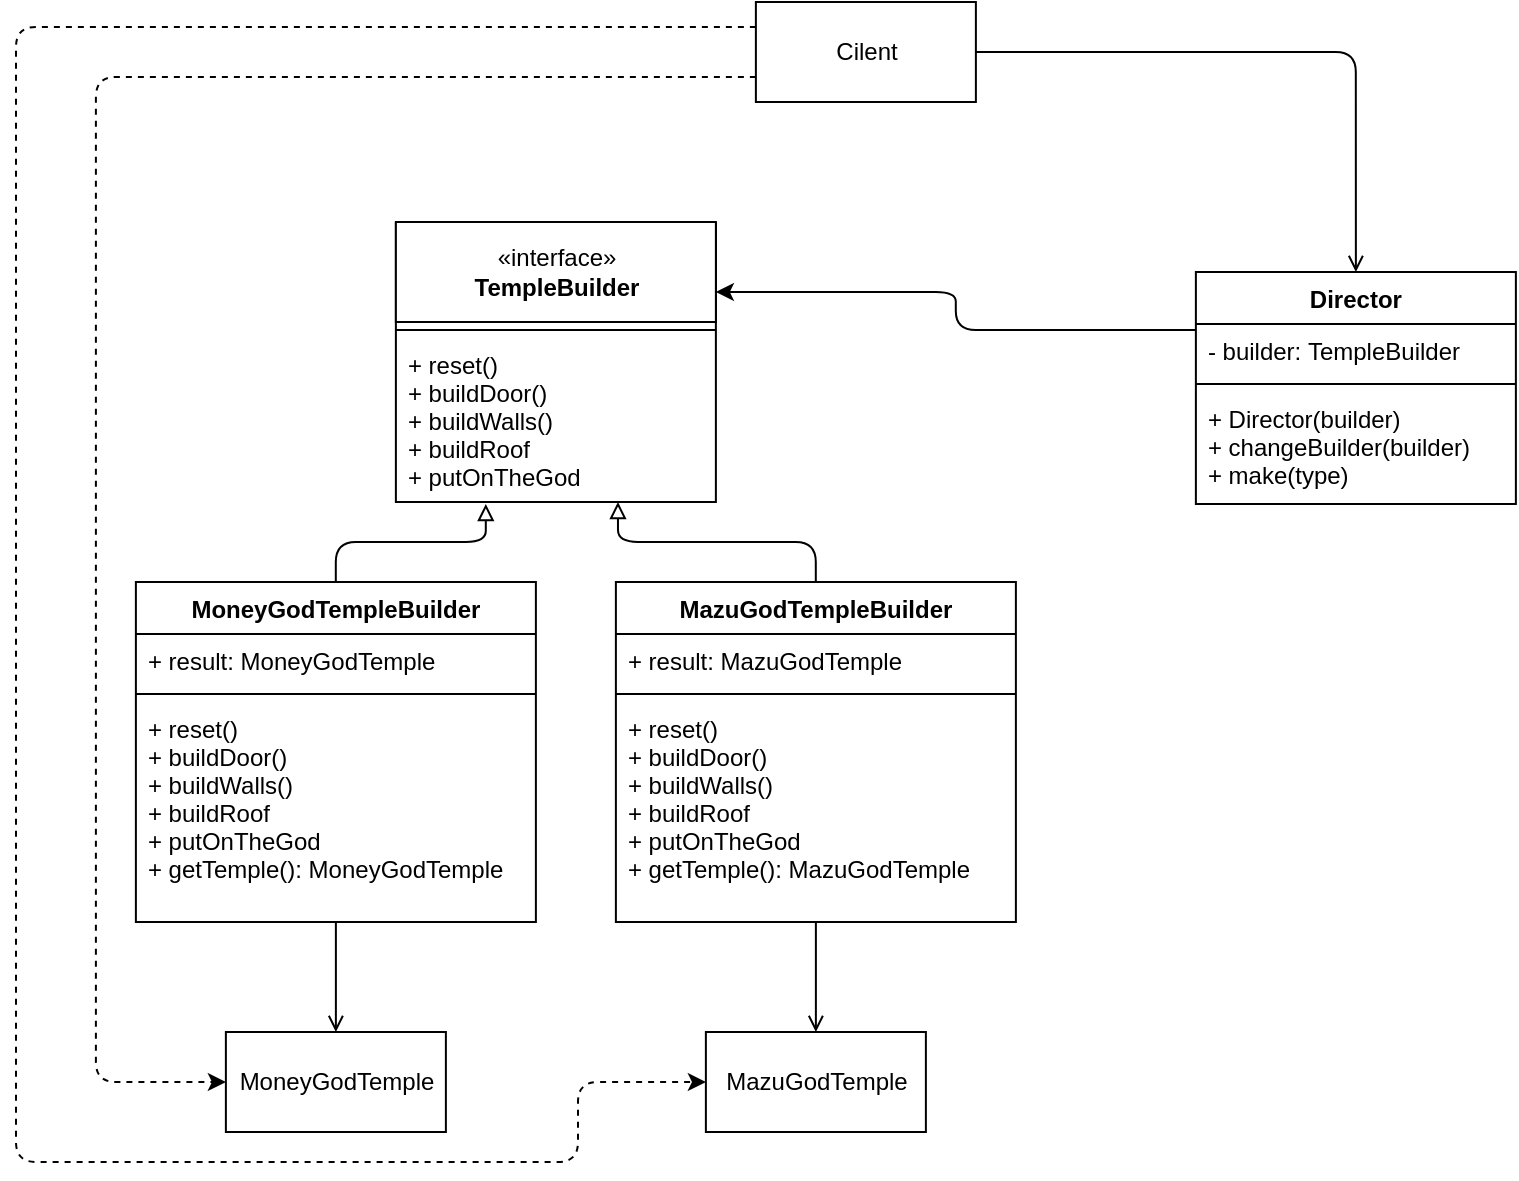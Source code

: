 <mxfile>
    <diagram id="C5RBs43oDa-KdzZeNtuy" name="Page-1">
        <mxGraphModel dx="1616" dy="582" grid="1" gridSize="10" guides="1" tooltips="1" connect="1" arrows="1" fold="1" page="1" pageScale="1" pageWidth="827" pageHeight="1169" math="0" shadow="0">
            <root>
                <mxCell id="WIyWlLk6GJQsqaUBKTNV-0"/>
                <mxCell id="WIyWlLk6GJQsqaUBKTNV-1" parent="WIyWlLk6GJQsqaUBKTNV-0"/>
                <mxCell id="CilM16NHA7BIHXgF7O5n-0" value="Classname" style="swimlane;fontStyle=1;align=center;verticalAlign=top;childLayout=stackLayout;horizontal=1;startSize=0;horizontalStack=0;resizeParent=1;resizeParentMax=0;resizeLast=0;collapsible=1;marginBottom=0;" parent="WIyWlLk6GJQsqaUBKTNV-1" vertex="1">
                    <mxGeometry x="228.94" y="170" width="160" height="140" as="geometry"/>
                </mxCell>
                <mxCell id="CilM16NHA7BIHXgF7O5n-4" value="«interface»&lt;br&gt;&lt;b&gt;TempleBuilder&lt;/b&gt;" style="html=1;" parent="CilM16NHA7BIHXgF7O5n-0" vertex="1">
                    <mxGeometry width="160" height="50" as="geometry"/>
                </mxCell>
                <mxCell id="CilM16NHA7BIHXgF7O5n-2" value="" style="line;strokeWidth=1;fillColor=none;align=left;verticalAlign=middle;spacingTop=-1;spacingLeft=3;spacingRight=3;rotatable=0;labelPosition=right;points=[];portConstraint=eastwest;" parent="CilM16NHA7BIHXgF7O5n-0" vertex="1">
                    <mxGeometry y="50" width="160" height="8" as="geometry"/>
                </mxCell>
                <mxCell id="CilM16NHA7BIHXgF7O5n-3" value="+ reset()&#10;+ buildDoor()&#10;+ buildWalls()&#10;+ buildRoof&#10;+ putOnTheGod" style="text;strokeColor=none;fillColor=none;align=left;verticalAlign=top;spacingLeft=4;spacingRight=4;overflow=hidden;rotatable=0;points=[[0,0.5],[1,0.5]];portConstraint=eastwest;" parent="CilM16NHA7BIHXgF7O5n-0" vertex="1">
                    <mxGeometry y="58" width="160" height="82" as="geometry"/>
                </mxCell>
                <mxCell id="CilM16NHA7BIHXgF7O5n-9" style="edgeStyle=orthogonalEdgeStyle;rounded=1;orthogonalLoop=1;jettySize=auto;html=1;entryX=0.281;entryY=1.012;entryDx=0;entryDy=0;entryPerimeter=0;endArrow=block;endFill=0;" parent="WIyWlLk6GJQsqaUBKTNV-1" source="CilM16NHA7BIHXgF7O5n-5" target="CilM16NHA7BIHXgF7O5n-3" edge="1">
                    <mxGeometry relative="1" as="geometry"/>
                </mxCell>
                <mxCell id="CilM16NHA7BIHXgF7O5n-20" style="edgeStyle=orthogonalEdgeStyle;rounded=0;orthogonalLoop=1;jettySize=auto;html=1;endArrow=open;endFill=0;" parent="WIyWlLk6GJQsqaUBKTNV-1" source="CilM16NHA7BIHXgF7O5n-5" target="CilM16NHA7BIHXgF7O5n-16" edge="1">
                    <mxGeometry relative="1" as="geometry"/>
                </mxCell>
                <mxCell id="CilM16NHA7BIHXgF7O5n-5" value="MoneyGodTempleBuilder" style="swimlane;fontStyle=1;align=center;verticalAlign=top;childLayout=stackLayout;horizontal=1;startSize=26;horizontalStack=0;resizeParent=1;resizeParentMax=0;resizeLast=0;collapsible=1;marginBottom=0;" parent="WIyWlLk6GJQsqaUBKTNV-1" vertex="1">
                    <mxGeometry x="98.94" y="350" width="200" height="170" as="geometry"/>
                </mxCell>
                <mxCell id="CilM16NHA7BIHXgF7O5n-6" value="+ result: MoneyGodTemple" style="text;strokeColor=none;fillColor=none;align=left;verticalAlign=top;spacingLeft=4;spacingRight=4;overflow=hidden;rotatable=0;points=[[0,0.5],[1,0.5]];portConstraint=eastwest;" parent="CilM16NHA7BIHXgF7O5n-5" vertex="1">
                    <mxGeometry y="26" width="200" height="26" as="geometry"/>
                </mxCell>
                <mxCell id="CilM16NHA7BIHXgF7O5n-7" value="" style="line;strokeWidth=1;fillColor=none;align=left;verticalAlign=middle;spacingTop=-1;spacingLeft=3;spacingRight=3;rotatable=0;labelPosition=right;points=[];portConstraint=eastwest;" parent="CilM16NHA7BIHXgF7O5n-5" vertex="1">
                    <mxGeometry y="52" width="200" height="8" as="geometry"/>
                </mxCell>
                <mxCell id="CilM16NHA7BIHXgF7O5n-8" value="+ reset()&#10;+ buildDoor()&#10;+ buildWalls()&#10;+ buildRoof&#10;+ putOnTheGod&#10;+ getTemple(): MoneyGodTemple" style="text;strokeColor=none;fillColor=none;align=left;verticalAlign=top;spacingLeft=4;spacingRight=4;overflow=hidden;rotatable=0;points=[[0,0.5],[1,0.5]];portConstraint=eastwest;" parent="CilM16NHA7BIHXgF7O5n-5" vertex="1">
                    <mxGeometry y="60" width="200" height="110" as="geometry"/>
                </mxCell>
                <mxCell id="CilM16NHA7BIHXgF7O5n-15" style="edgeStyle=orthogonalEdgeStyle;rounded=1;orthogonalLoop=1;jettySize=auto;html=1;entryX=0.694;entryY=1;entryDx=0;entryDy=0;entryPerimeter=0;endArrow=block;endFill=0;" parent="WIyWlLk6GJQsqaUBKTNV-1" source="CilM16NHA7BIHXgF7O5n-10" target="CilM16NHA7BIHXgF7O5n-3" edge="1">
                    <mxGeometry relative="1" as="geometry"/>
                </mxCell>
                <mxCell id="CilM16NHA7BIHXgF7O5n-19" style="edgeStyle=orthogonalEdgeStyle;rounded=0;orthogonalLoop=1;jettySize=auto;html=1;endArrow=open;endFill=0;" parent="WIyWlLk6GJQsqaUBKTNV-1" source="CilM16NHA7BIHXgF7O5n-10" target="CilM16NHA7BIHXgF7O5n-17" edge="1">
                    <mxGeometry relative="1" as="geometry"/>
                </mxCell>
                <mxCell id="CilM16NHA7BIHXgF7O5n-10" value="MazuGodTempleBuilder" style="swimlane;fontStyle=1;align=center;verticalAlign=top;childLayout=stackLayout;horizontal=1;startSize=26;horizontalStack=0;resizeParent=1;resizeParentMax=0;resizeLast=0;collapsible=1;marginBottom=0;" parent="WIyWlLk6GJQsqaUBKTNV-1" vertex="1">
                    <mxGeometry x="338.94" y="350" width="200" height="170" as="geometry"/>
                </mxCell>
                <mxCell id="CilM16NHA7BIHXgF7O5n-11" value="+ result: MazuGodTemple" style="text;strokeColor=none;fillColor=none;align=left;verticalAlign=top;spacingLeft=4;spacingRight=4;overflow=hidden;rotatable=0;points=[[0,0.5],[1,0.5]];portConstraint=eastwest;" parent="CilM16NHA7BIHXgF7O5n-10" vertex="1">
                    <mxGeometry y="26" width="200" height="26" as="geometry"/>
                </mxCell>
                <mxCell id="CilM16NHA7BIHXgF7O5n-12" value="" style="line;strokeWidth=1;fillColor=none;align=left;verticalAlign=middle;spacingTop=-1;spacingLeft=3;spacingRight=3;rotatable=0;labelPosition=right;points=[];portConstraint=eastwest;" parent="CilM16NHA7BIHXgF7O5n-10" vertex="1">
                    <mxGeometry y="52" width="200" height="8" as="geometry"/>
                </mxCell>
                <mxCell id="CilM16NHA7BIHXgF7O5n-13" value="+ reset()&#10;+ buildDoor()&#10;+ buildWalls()&#10;+ buildRoof&#10;+ putOnTheGod&#10;+ getTemple(): MazuGodTemple" style="text;strokeColor=none;fillColor=none;align=left;verticalAlign=top;spacingLeft=4;spacingRight=4;overflow=hidden;rotatable=0;points=[[0,0.5],[1,0.5]];portConstraint=eastwest;" parent="CilM16NHA7BIHXgF7O5n-10" vertex="1">
                    <mxGeometry y="60" width="200" height="110" as="geometry"/>
                </mxCell>
                <mxCell id="CilM16NHA7BIHXgF7O5n-16" value="&lt;span style=&quot;text-align: left&quot;&gt;MoneyGodTemple&lt;/span&gt;" style="html=1;" parent="WIyWlLk6GJQsqaUBKTNV-1" vertex="1">
                    <mxGeometry x="143.94" y="575" width="110" height="50" as="geometry"/>
                </mxCell>
                <mxCell id="CilM16NHA7BIHXgF7O5n-17" value="&lt;span style=&quot;text-align: left&quot;&gt;MazuGodTemple&lt;/span&gt;" style="html=1;" parent="WIyWlLk6GJQsqaUBKTNV-1" vertex="1">
                    <mxGeometry x="383.94" y="575" width="110" height="50" as="geometry"/>
                </mxCell>
                <mxCell id="CilM16NHA7BIHXgF7O5n-26" style="edgeStyle=orthogonalEdgeStyle;rounded=1;orthogonalLoop=1;jettySize=auto;html=1;exitX=1;exitY=0.5;exitDx=0;exitDy=0;entryX=0.5;entryY=0;entryDx=0;entryDy=0;endArrow=open;endFill=0;" parent="WIyWlLk6GJQsqaUBKTNV-1" source="CilM16NHA7BIHXgF7O5n-21" target="CilM16NHA7BIHXgF7O5n-22" edge="1">
                    <mxGeometry relative="1" as="geometry"/>
                </mxCell>
                <mxCell id="1" style="edgeStyle=orthogonalEdgeStyle;html=1;entryX=0;entryY=0.5;entryDx=0;entryDy=0;dashed=1;exitX=0;exitY=0.75;exitDx=0;exitDy=0;" edge="1" parent="WIyWlLk6GJQsqaUBKTNV-1" source="CilM16NHA7BIHXgF7O5n-21" target="CilM16NHA7BIHXgF7O5n-16">
                    <mxGeometry relative="1" as="geometry">
                        <mxPoint x="208.94" y="110" as="sourcePoint"/>
                        <Array as="points">
                            <mxPoint x="78.94" y="98"/>
                            <mxPoint x="78.94" y="600"/>
                        </Array>
                    </mxGeometry>
                </mxCell>
                <mxCell id="3" style="edgeStyle=orthogonalEdgeStyle;rounded=1;html=1;exitX=0;exitY=0.25;exitDx=0;exitDy=0;dashed=1;entryX=0;entryY=0.5;entryDx=0;entryDy=0;" edge="1" parent="WIyWlLk6GJQsqaUBKTNV-1" source="CilM16NHA7BIHXgF7O5n-21" target="CilM16NHA7BIHXgF7O5n-17">
                    <mxGeometry relative="1" as="geometry">
                        <mxPoint x="318.94" y="610" as="targetPoint"/>
                        <Array as="points">
                            <mxPoint x="39" y="72"/>
                            <mxPoint x="39" y="640"/>
                            <mxPoint x="320" y="640"/>
                            <mxPoint x="320" y="600"/>
                        </Array>
                    </mxGeometry>
                </mxCell>
                <mxCell id="CilM16NHA7BIHXgF7O5n-21" value="Cilent" style="html=1;" parent="WIyWlLk6GJQsqaUBKTNV-1" vertex="1">
                    <mxGeometry x="408.94" y="60" width="110" height="50" as="geometry"/>
                </mxCell>
                <mxCell id="5" style="edgeStyle=orthogonalEdgeStyle;rounded=1;html=1;exitX=0;exitY=0.25;exitDx=0;exitDy=0;entryX=1;entryY=0.25;entryDx=0;entryDy=0;" edge="1" parent="WIyWlLk6GJQsqaUBKTNV-1" source="CilM16NHA7BIHXgF7O5n-22" target="CilM16NHA7BIHXgF7O5n-0">
                    <mxGeometry relative="1" as="geometry"/>
                </mxCell>
                <mxCell id="CilM16NHA7BIHXgF7O5n-22" value="Director" style="swimlane;fontStyle=1;align=center;verticalAlign=top;childLayout=stackLayout;horizontal=1;startSize=26;horizontalStack=0;resizeParent=1;resizeParentMax=0;resizeLast=0;collapsible=1;marginBottom=0;" parent="WIyWlLk6GJQsqaUBKTNV-1" vertex="1">
                    <mxGeometry x="628.94" y="195" width="160" height="116" as="geometry"/>
                </mxCell>
                <mxCell id="CilM16NHA7BIHXgF7O5n-23" value="- builder: TempleBuilder" style="text;strokeColor=none;fillColor=none;align=left;verticalAlign=top;spacingLeft=4;spacingRight=4;overflow=hidden;rotatable=0;points=[[0,0.5],[1,0.5]];portConstraint=eastwest;" parent="CilM16NHA7BIHXgF7O5n-22" vertex="1">
                    <mxGeometry y="26" width="160" height="26" as="geometry"/>
                </mxCell>
                <mxCell id="CilM16NHA7BIHXgF7O5n-24" value="" style="line;strokeWidth=1;fillColor=none;align=left;verticalAlign=middle;spacingTop=-1;spacingLeft=3;spacingRight=3;rotatable=0;labelPosition=right;points=[];portConstraint=eastwest;" parent="CilM16NHA7BIHXgF7O5n-22" vertex="1">
                    <mxGeometry y="52" width="160" height="8" as="geometry"/>
                </mxCell>
                <mxCell id="CilM16NHA7BIHXgF7O5n-25" value="+ Director(builder)&#10;+ changeBuilder(builder)&#10;+ make(type)" style="text;strokeColor=none;fillColor=none;align=left;verticalAlign=top;spacingLeft=4;spacingRight=4;overflow=hidden;rotatable=0;points=[[0,0.5],[1,0.5]];portConstraint=eastwest;" parent="CilM16NHA7BIHXgF7O5n-22" vertex="1">
                    <mxGeometry y="60" width="160" height="56" as="geometry"/>
                </mxCell>
            </root>
        </mxGraphModel>
    </diagram>
</mxfile>